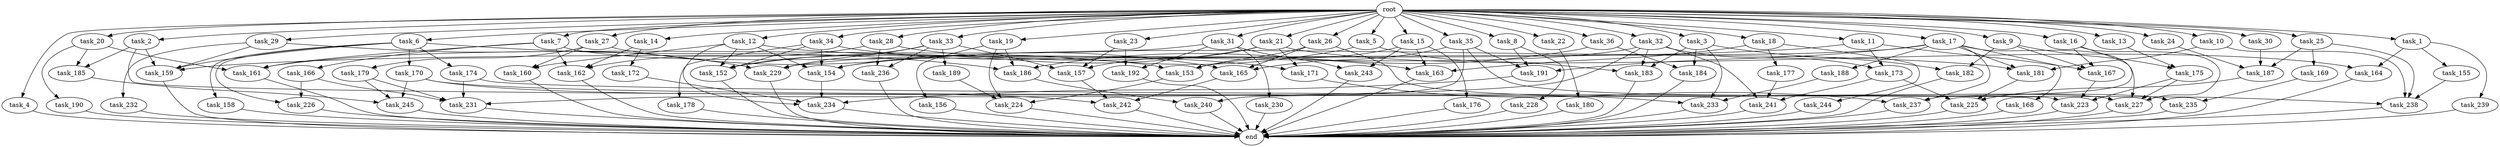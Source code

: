 digraph G {
  root [size="0.000000"];
  task_1 [size="2.048000"];
  task_2 [size="2.048000"];
  task_3 [size="2.048000"];
  task_4 [size="2.048000"];
  task_5 [size="2.048000"];
  task_6 [size="2.048000"];
  task_7 [size="2.048000"];
  task_8 [size="2.048000"];
  task_9 [size="2.048000"];
  task_10 [size="2.048000"];
  task_11 [size="2.048000"];
  task_12 [size="2.048000"];
  task_13 [size="2.048000"];
  task_14 [size="2.048000"];
  task_15 [size="2.048000"];
  task_16 [size="2.048000"];
  task_17 [size="2.048000"];
  task_18 [size="2.048000"];
  task_19 [size="2.048000"];
  task_20 [size="2.048000"];
  task_21 [size="2.048000"];
  task_22 [size="2.048000"];
  task_23 [size="2.048000"];
  task_24 [size="2.048000"];
  task_25 [size="2.048000"];
  task_26 [size="2.048000"];
  task_27 [size="2.048000"];
  task_28 [size="2.048000"];
  task_29 [size="2.048000"];
  task_30 [size="2.048000"];
  task_31 [size="2.048000"];
  task_32 [size="2.048000"];
  task_33 [size="2.048000"];
  task_34 [size="2.048000"];
  task_35 [size="2.048000"];
  task_36 [size="2.048000"];
  task_152 [size="2319282339.840000"];
  task_153 [size="2972117368.832000"];
  task_154 [size="3968549781.504000"];
  task_155 [size="154618822.656000"];
  task_156 [size="618475290.624000"];
  task_157 [size="773094113.280000"];
  task_158 [size="618475290.624000"];
  task_159 [size="2353642078.208000"];
  task_160 [size="1460288880.640000"];
  task_161 [size="2422361554.944000"];
  task_162 [size="3246995275.776000"];
  task_163 [size="2628519985.152000"];
  task_164 [size="223338299.392000"];
  task_165 [size="1941325217.792000"];
  task_166 [size="1717986918.400000"];
  task_167 [size="3332894621.696000"];
  task_168 [size="429496729.600000"];
  task_169 [size="1717986918.400000"];
  task_170 [size="618475290.624000"];
  task_171 [size="498216206.336000"];
  task_172 [size="1099511627.776000"];
  task_173 [size="1271310319.616000"];
  task_174 [size="618475290.624000"];
  task_175 [size="1717986918.400000"];
  task_176 [size="1099511627.776000"];
  task_177 [size="1099511627.776000"];
  task_178 [size="429496729.600000"];
  task_179 [size="68719476.736000"];
  task_180 [size="618475290.624000"];
  task_181 [size="2250562863.104000"];
  task_182 [size="2817498546.176000"];
  task_183 [size="3865470566.400000"];
  task_184 [size="1992864825.344000"];
  task_185 [size="704374636.544000"];
  task_186 [size="1511828488.192000"];
  task_187 [size="3539053051.904000"];
  task_188 [size="429496729.600000"];
  task_189 [size="429496729.600000"];
  task_190 [size="429496729.600000"];
  task_191 [size="3865470566.400000"];
  task_192 [size="549755813.888000"];
  task_223 [size="1941325217.792000"];
  task_224 [size="1735166787.584000"];
  task_225 [size="4277787426.816000"];
  task_226 [size="773094113.280000"];
  task_227 [size="3367254360.064000"];
  task_228 [size="1717986918.400000"];
  task_229 [size="1477468749.824000"];
  task_230 [size="274877906.944000"];
  task_231 [size="2576980377.600000"];
  task_232 [size="618475290.624000"];
  task_233 [size="2147483648.000000"];
  task_234 [size="2233382993.920000"];
  task_235 [size="2817498546.176000"];
  task_236 [size="858993459.200000"];
  task_237 [size="1975684956.160000"];
  task_238 [size="3521873182.720000"];
  task_239 [size="154618822.656000"];
  task_240 [size="3109556322.304000"];
  task_241 [size="1546188226.560000"];
  task_242 [size="652835028.992000"];
  task_243 [size="1374389534.720000"];
  task_244 [size="1099511627.776000"];
  task_245 [size="2972117368.832000"];
  end [size="0.000000"];

  root -> task_1 [size="1.000000"];
  root -> task_2 [size="1.000000"];
  root -> task_3 [size="1.000000"];
  root -> task_4 [size="1.000000"];
  root -> task_5 [size="1.000000"];
  root -> task_6 [size="1.000000"];
  root -> task_7 [size="1.000000"];
  root -> task_8 [size="1.000000"];
  root -> task_9 [size="1.000000"];
  root -> task_10 [size="1.000000"];
  root -> task_11 [size="1.000000"];
  root -> task_12 [size="1.000000"];
  root -> task_13 [size="1.000000"];
  root -> task_14 [size="1.000000"];
  root -> task_15 [size="1.000000"];
  root -> task_16 [size="1.000000"];
  root -> task_17 [size="1.000000"];
  root -> task_18 [size="1.000000"];
  root -> task_19 [size="1.000000"];
  root -> task_20 [size="1.000000"];
  root -> task_21 [size="1.000000"];
  root -> task_22 [size="1.000000"];
  root -> task_23 [size="1.000000"];
  root -> task_24 [size="1.000000"];
  root -> task_25 [size="1.000000"];
  root -> task_26 [size="1.000000"];
  root -> task_27 [size="1.000000"];
  root -> task_28 [size="1.000000"];
  root -> task_29 [size="1.000000"];
  root -> task_30 [size="1.000000"];
  root -> task_31 [size="1.000000"];
  root -> task_32 [size="1.000000"];
  root -> task_33 [size="1.000000"];
  root -> task_34 [size="1.000000"];
  root -> task_35 [size="1.000000"];
  root -> task_36 [size="1.000000"];
  task_1 -> task_155 [size="75497472.000000"];
  task_1 -> task_164 [size="75497472.000000"];
  task_1 -> task_239 [size="75497472.000000"];
  task_2 -> task_159 [size="134217728.000000"];
  task_2 -> task_185 [size="134217728.000000"];
  task_2 -> task_223 [size="134217728.000000"];
  task_3 -> task_182 [size="838860800.000000"];
  task_3 -> task_183 [size="838860800.000000"];
  task_3 -> task_184 [size="838860800.000000"];
  task_3 -> task_233 [size="838860800.000000"];
  task_4 -> end [size="1.000000"];
  task_5 -> task_154 [size="838860800.000000"];
  task_5 -> task_183 [size="838860800.000000"];
  task_6 -> task_158 [size="301989888.000000"];
  task_6 -> task_159 [size="301989888.000000"];
  task_6 -> task_170 [size="301989888.000000"];
  task_6 -> task_174 [size="301989888.000000"];
  task_6 -> task_186 [size="301989888.000000"];
  task_6 -> task_226 [size="301989888.000000"];
  task_7 -> task_153 [size="838860800.000000"];
  task_7 -> task_161 [size="838860800.000000"];
  task_7 -> task_162 [size="838860800.000000"];
  task_7 -> task_166 [size="838860800.000000"];
  task_8 -> task_191 [size="838860800.000000"];
  task_8 -> task_228 [size="838860800.000000"];
  task_9 -> task_167 [size="536870912.000000"];
  task_9 -> task_175 [size="536870912.000000"];
  task_9 -> task_182 [size="536870912.000000"];
  task_10 -> task_181 [size="209715200.000000"];
  task_10 -> task_238 [size="209715200.000000"];
  task_11 -> task_159 [size="411041792.000000"];
  task_11 -> task_167 [size="411041792.000000"];
  task_11 -> task_173 [size="411041792.000000"];
  task_12 -> task_152 [size="679477248.000000"];
  task_12 -> task_154 [size="679477248.000000"];
  task_12 -> task_160 [size="679477248.000000"];
  task_12 -> task_181 [size="679477248.000000"];
  task_12 -> task_234 [size="679477248.000000"];
  task_13 -> task_175 [size="301989888.000000"];
  task_14 -> task_162 [size="536870912.000000"];
  task_14 -> task_172 [size="536870912.000000"];
  task_15 -> task_153 [size="536870912.000000"];
  task_15 -> task_163 [size="536870912.000000"];
  task_15 -> task_176 [size="536870912.000000"];
  task_15 -> task_243 [size="536870912.000000"];
  task_16 -> task_167 [size="679477248.000000"];
  task_16 -> task_227 [size="679477248.000000"];
  task_16 -> task_237 [size="679477248.000000"];
  task_17 -> task_154 [size="209715200.000000"];
  task_17 -> task_168 [size="209715200.000000"];
  task_17 -> task_181 [size="209715200.000000"];
  task_17 -> task_188 [size="209715200.000000"];
  task_17 -> task_191 [size="209715200.000000"];
  task_17 -> task_227 [size="209715200.000000"];
  task_17 -> task_237 [size="209715200.000000"];
  task_18 -> task_163 [size="536870912.000000"];
  task_18 -> task_177 [size="536870912.000000"];
  task_18 -> task_244 [size="536870912.000000"];
  task_19 -> task_156 [size="301989888.000000"];
  task_19 -> task_186 [size="301989888.000000"];
  task_19 -> task_224 [size="301989888.000000"];
  task_20 -> task_161 [size="209715200.000000"];
  task_20 -> task_185 [size="209715200.000000"];
  task_20 -> task_190 [size="209715200.000000"];
  task_21 -> task_152 [size="33554432.000000"];
  task_21 -> task_157 [size="33554432.000000"];
  task_21 -> task_164 [size="33554432.000000"];
  task_21 -> task_171 [size="33554432.000000"];
  task_22 -> task_180 [size="301989888.000000"];
  task_23 -> task_157 [size="134217728.000000"];
  task_23 -> task_192 [size="134217728.000000"];
  task_24 -> task_187 [size="679477248.000000"];
  task_25 -> task_169 [size="838860800.000000"];
  task_25 -> task_187 [size="838860800.000000"];
  task_25 -> task_238 [size="838860800.000000"];
  task_26 -> task_153 [size="75497472.000000"];
  task_26 -> task_165 [size="75497472.000000"];
  task_26 -> task_227 [size="75497472.000000"];
  task_27 -> task_160 [size="33554432.000000"];
  task_27 -> task_165 [size="33554432.000000"];
  task_27 -> task_179 [size="33554432.000000"];
  task_28 -> task_162 [size="209715200.000000"];
  task_28 -> task_163 [size="209715200.000000"];
  task_28 -> task_236 [size="209715200.000000"];
  task_29 -> task_159 [size="301989888.000000"];
  task_29 -> task_229 [size="301989888.000000"];
  task_29 -> task_232 [size="301989888.000000"];
  task_30 -> task_187 [size="209715200.000000"];
  task_31 -> task_161 [size="134217728.000000"];
  task_31 -> task_192 [size="134217728.000000"];
  task_31 -> task_230 [size="134217728.000000"];
  task_31 -> task_243 [size="134217728.000000"];
  task_32 -> task_173 [size="209715200.000000"];
  task_32 -> task_183 [size="209715200.000000"];
  task_32 -> task_229 [size="209715200.000000"];
  task_32 -> task_231 [size="209715200.000000"];
  task_32 -> task_241 [size="209715200.000000"];
  task_33 -> task_152 [size="209715200.000000"];
  task_33 -> task_157 [size="209715200.000000"];
  task_33 -> task_189 [size="209715200.000000"];
  task_33 -> task_229 [size="209715200.000000"];
  task_33 -> task_236 [size="209715200.000000"];
  task_34 -> task_152 [size="209715200.000000"];
  task_34 -> task_154 [size="209715200.000000"];
  task_34 -> task_171 [size="209715200.000000"];
  task_34 -> task_178 [size="209715200.000000"];
  task_35 -> task_165 [size="838860800.000000"];
  task_35 -> task_191 [size="838860800.000000"];
  task_35 -> task_235 [size="838860800.000000"];
  task_35 -> task_240 [size="838860800.000000"];
  task_36 -> task_184 [size="134217728.000000"];
  task_36 -> task_186 [size="134217728.000000"];
  task_152 -> end [size="1.000000"];
  task_153 -> task_224 [size="411041792.000000"];
  task_154 -> task_234 [size="33554432.000000"];
  task_155 -> task_238 [size="536870912.000000"];
  task_156 -> end [size="1.000000"];
  task_157 -> task_242 [size="33554432.000000"];
  task_158 -> end [size="1.000000"];
  task_159 -> end [size="1.000000"];
  task_160 -> end [size="1.000000"];
  task_161 -> end [size="1.000000"];
  task_162 -> end [size="1.000000"];
  task_163 -> end [size="1.000000"];
  task_164 -> end [size="1.000000"];
  task_165 -> task_242 [size="209715200.000000"];
  task_166 -> task_226 [size="75497472.000000"];
  task_166 -> task_231 [size="75497472.000000"];
  task_167 -> task_223 [size="134217728.000000"];
  task_168 -> end [size="1.000000"];
  task_169 -> task_235 [size="536870912.000000"];
  task_170 -> task_233 [size="75497472.000000"];
  task_170 -> task_242 [size="75497472.000000"];
  task_170 -> task_245 [size="75497472.000000"];
  task_171 -> task_237 [size="75497472.000000"];
  task_172 -> task_234 [size="301989888.000000"];
  task_173 -> task_225 [size="411041792.000000"];
  task_173 -> task_241 [size="411041792.000000"];
  task_174 -> task_231 [size="134217728.000000"];
  task_174 -> task_238 [size="134217728.000000"];
  task_175 -> task_223 [size="679477248.000000"];
  task_175 -> task_227 [size="679477248.000000"];
  task_176 -> end [size="1.000000"];
  task_177 -> task_241 [size="134217728.000000"];
  task_178 -> end [size="1.000000"];
  task_179 -> task_231 [size="838860800.000000"];
  task_179 -> task_245 [size="838860800.000000"];
  task_180 -> end [size="1.000000"];
  task_181 -> task_225 [size="838860800.000000"];
  task_182 -> end [size="1.000000"];
  task_183 -> end [size="1.000000"];
  task_184 -> end [size="1.000000"];
  task_185 -> task_245 [size="536870912.000000"];
  task_186 -> task_240 [size="679477248.000000"];
  task_187 -> task_225 [size="838860800.000000"];
  task_188 -> task_233 [size="134217728.000000"];
  task_189 -> task_224 [size="134217728.000000"];
  task_190 -> end [size="1.000000"];
  task_191 -> task_234 [size="75497472.000000"];
  task_192 -> end [size="1.000000"];
  task_223 -> end [size="1.000000"];
  task_224 -> end [size="1.000000"];
  task_225 -> end [size="1.000000"];
  task_226 -> end [size="1.000000"];
  task_227 -> end [size="1.000000"];
  task_228 -> end [size="1.000000"];
  task_229 -> end [size="1.000000"];
  task_230 -> end [size="1.000000"];
  task_231 -> end [size="1.000000"];
  task_232 -> end [size="1.000000"];
  task_233 -> end [size="1.000000"];
  task_234 -> end [size="1.000000"];
  task_235 -> end [size="1.000000"];
  task_236 -> end [size="1.000000"];
  task_237 -> end [size="1.000000"];
  task_238 -> end [size="1.000000"];
  task_239 -> end [size="1.000000"];
  task_240 -> end [size="1.000000"];
  task_241 -> end [size="1.000000"];
  task_242 -> end [size="1.000000"];
  task_243 -> end [size="1.000000"];
  task_244 -> end [size="1.000000"];
  task_245 -> end [size="1.000000"];
}
